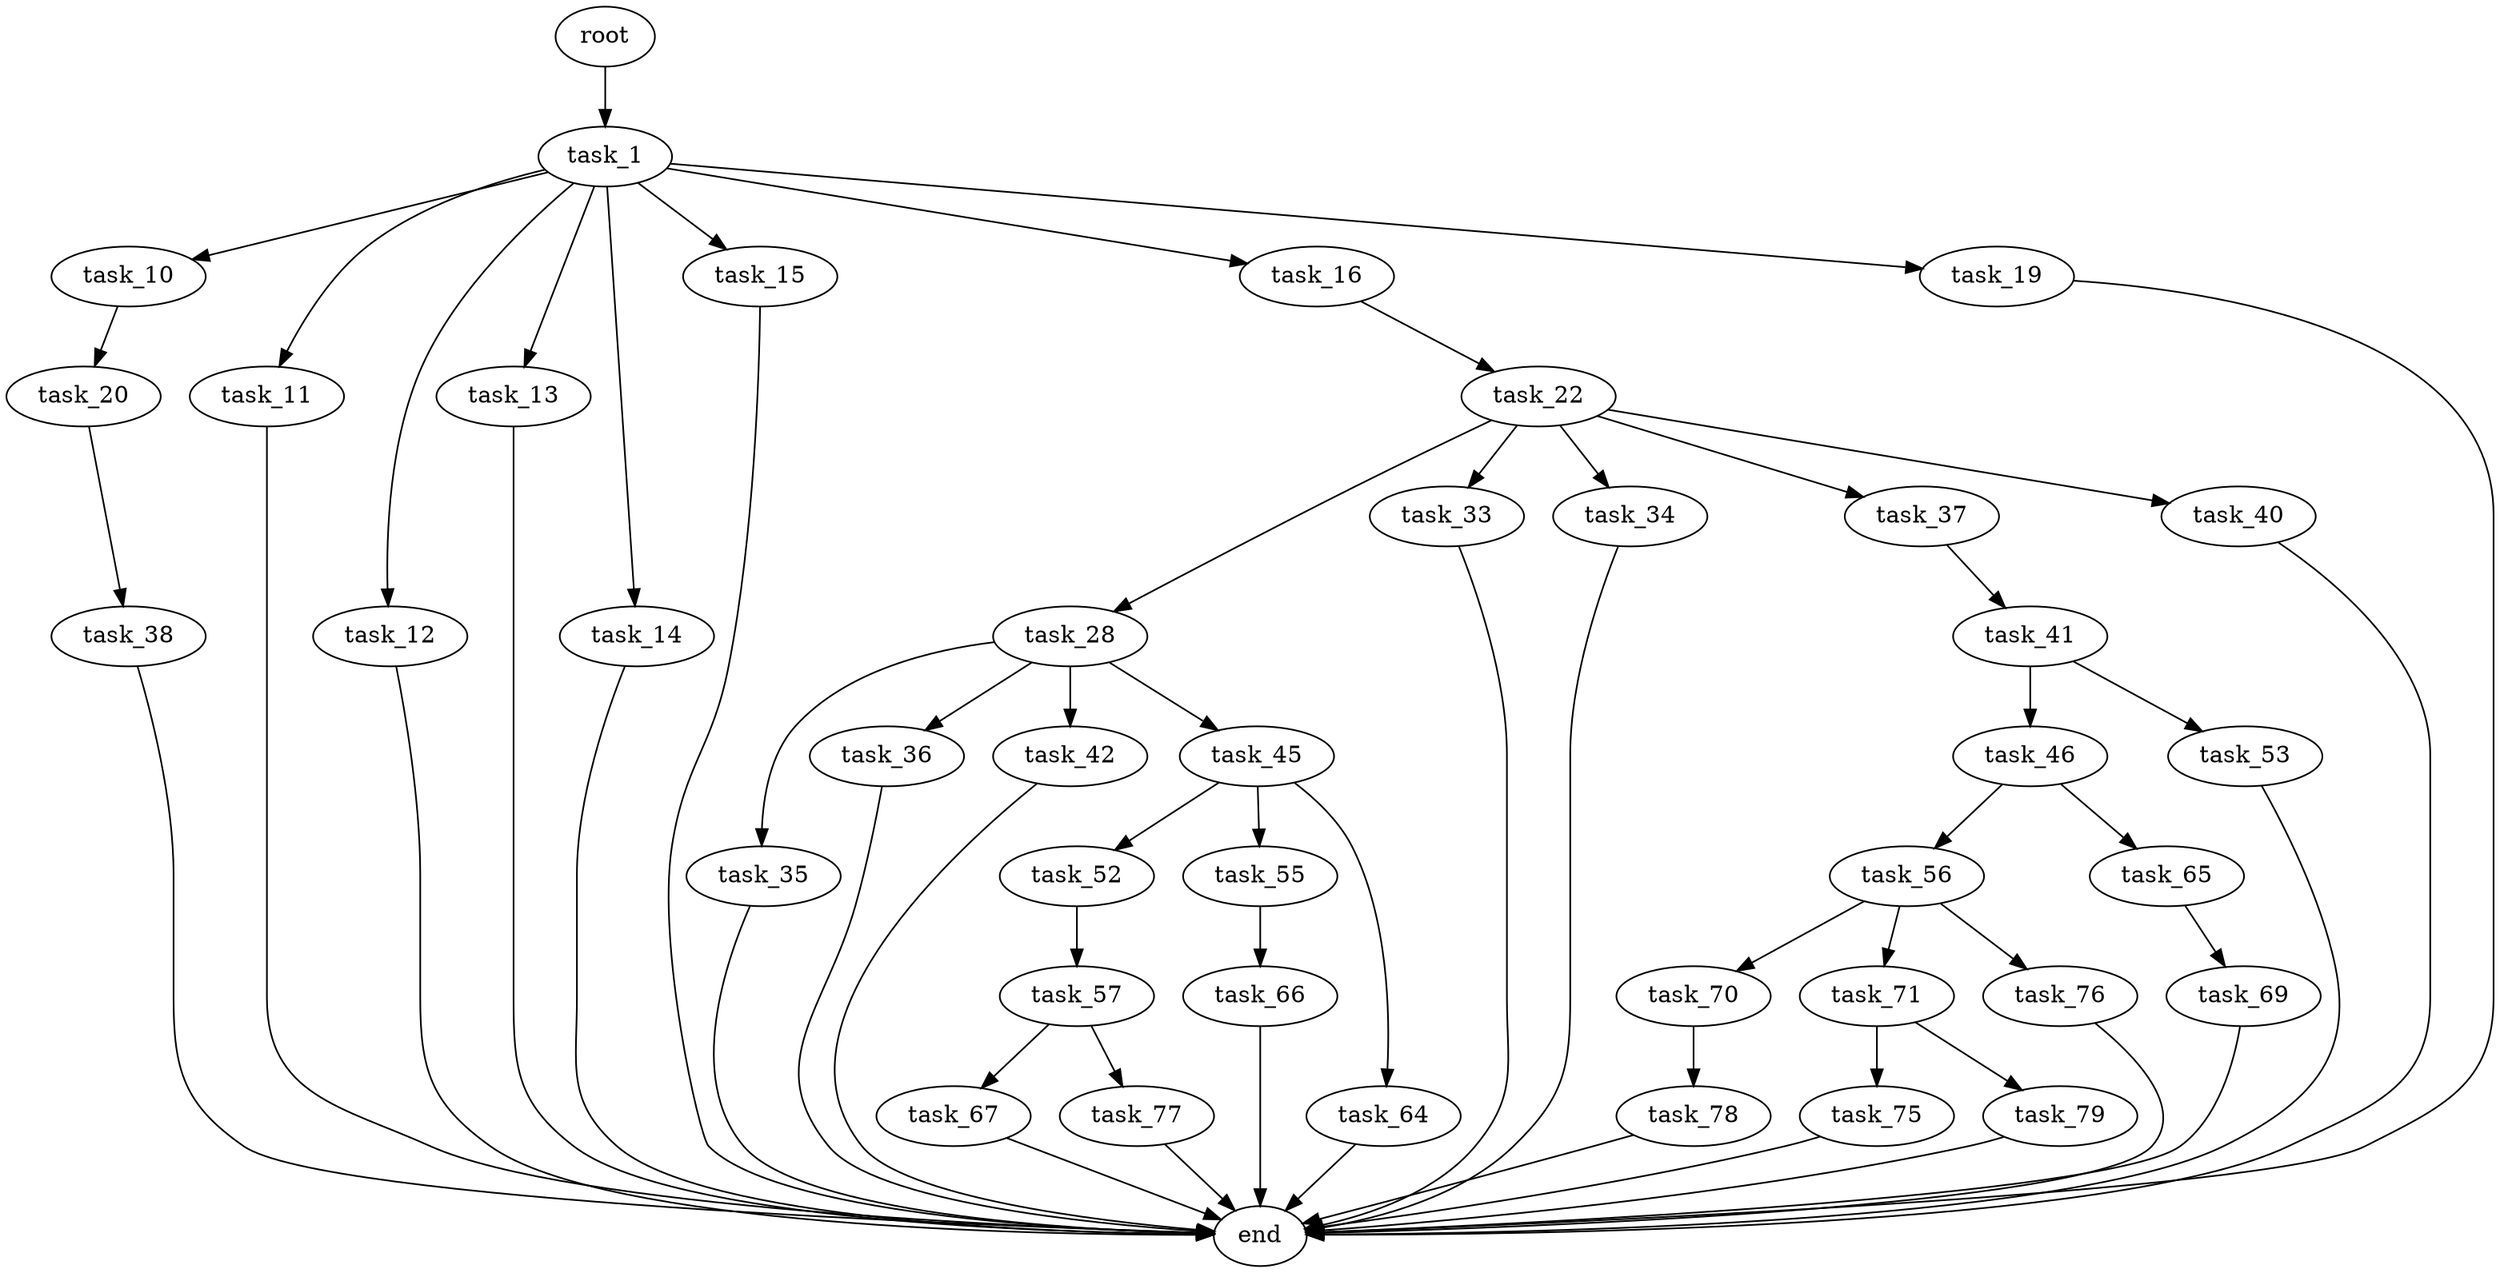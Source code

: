 digraph G {
  root [size="0.000000"];
  task_1 [size="1618158808.000000"];
  task_10 [size="689056991828.000000"];
  task_11 [size="10556998069.000000"];
  task_12 [size="25596000154.000000"];
  task_13 [size="887061939846.000000"];
  task_14 [size="141840934564.000000"];
  task_15 [size="24852685959.000000"];
  task_16 [size="549755813888.000000"];
  task_19 [size="109289032783.000000"];
  task_20 [size="368293445632.000000"];
  task_22 [size="314214237361.000000"];
  task_28 [size="368293445632.000000"];
  task_33 [size="38227939270.000000"];
  task_34 [size="717096520141.000000"];
  task_35 [size="4604522000.000000"];
  task_36 [size="4707770657.000000"];
  task_37 [size="28991029248.000000"];
  task_38 [size="202698963958.000000"];
  task_40 [size="14728024006.000000"];
  task_41 [size="22998890255.000000"];
  task_42 [size="36244548613.000000"];
  task_45 [size="538939474139.000000"];
  task_46 [size="20071900671.000000"];
  task_52 [size="52710603220.000000"];
  task_53 [size="782757789696.000000"];
  task_55 [size="28991029248.000000"];
  task_56 [size="31246811596.000000"];
  task_57 [size="782757789696.000000"];
  task_64 [size="429770288542.000000"];
  task_65 [size="134217728000.000000"];
  task_66 [size="368293445632.000000"];
  task_67 [size="8589934592.000000"];
  task_69 [size="392494087022.000000"];
  task_70 [size="8589934592.000000"];
  task_71 [size="609437095799.000000"];
  task_75 [size="14879996210.000000"];
  task_76 [size="1073741824000.000000"];
  task_77 [size="8589934592.000000"];
  task_78 [size="349059072695.000000"];
  task_79 [size="1099034541568.000000"];
  end [size="0.000000"];

  root -> task_1 [size="1.000000"];
  task_1 -> task_10 [size="75497472.000000"];
  task_1 -> task_11 [size="75497472.000000"];
  task_1 -> task_12 [size="75497472.000000"];
  task_1 -> task_13 [size="75497472.000000"];
  task_1 -> task_14 [size="75497472.000000"];
  task_1 -> task_15 [size="75497472.000000"];
  task_1 -> task_16 [size="75497472.000000"];
  task_1 -> task_19 [size="75497472.000000"];
  task_10 -> task_20 [size="536870912.000000"];
  task_11 -> end [size="1.000000"];
  task_12 -> end [size="1.000000"];
  task_13 -> end [size="1.000000"];
  task_14 -> end [size="1.000000"];
  task_15 -> end [size="1.000000"];
  task_16 -> task_22 [size="536870912.000000"];
  task_19 -> end [size="1.000000"];
  task_20 -> task_38 [size="411041792.000000"];
  task_22 -> task_28 [size="209715200.000000"];
  task_22 -> task_33 [size="209715200.000000"];
  task_22 -> task_34 [size="209715200.000000"];
  task_22 -> task_37 [size="209715200.000000"];
  task_22 -> task_40 [size="209715200.000000"];
  task_28 -> task_35 [size="411041792.000000"];
  task_28 -> task_36 [size="411041792.000000"];
  task_28 -> task_42 [size="411041792.000000"];
  task_28 -> task_45 [size="411041792.000000"];
  task_33 -> end [size="1.000000"];
  task_34 -> end [size="1.000000"];
  task_35 -> end [size="1.000000"];
  task_36 -> end [size="1.000000"];
  task_37 -> task_41 [size="75497472.000000"];
  task_38 -> end [size="1.000000"];
  task_40 -> end [size="1.000000"];
  task_41 -> task_46 [size="838860800.000000"];
  task_41 -> task_53 [size="838860800.000000"];
  task_42 -> end [size="1.000000"];
  task_45 -> task_52 [size="411041792.000000"];
  task_45 -> task_55 [size="411041792.000000"];
  task_45 -> task_64 [size="411041792.000000"];
  task_46 -> task_56 [size="536870912.000000"];
  task_46 -> task_65 [size="536870912.000000"];
  task_52 -> task_57 [size="134217728.000000"];
  task_53 -> end [size="1.000000"];
  task_55 -> task_66 [size="75497472.000000"];
  task_56 -> task_70 [size="33554432.000000"];
  task_56 -> task_71 [size="33554432.000000"];
  task_56 -> task_76 [size="33554432.000000"];
  task_57 -> task_67 [size="679477248.000000"];
  task_57 -> task_77 [size="679477248.000000"];
  task_64 -> end [size="1.000000"];
  task_65 -> task_69 [size="209715200.000000"];
  task_66 -> end [size="1.000000"];
  task_67 -> end [size="1.000000"];
  task_69 -> end [size="1.000000"];
  task_70 -> task_78 [size="33554432.000000"];
  task_71 -> task_75 [size="536870912.000000"];
  task_71 -> task_79 [size="536870912.000000"];
  task_75 -> end [size="1.000000"];
  task_76 -> end [size="1.000000"];
  task_77 -> end [size="1.000000"];
  task_78 -> end [size="1.000000"];
  task_79 -> end [size="1.000000"];
}
